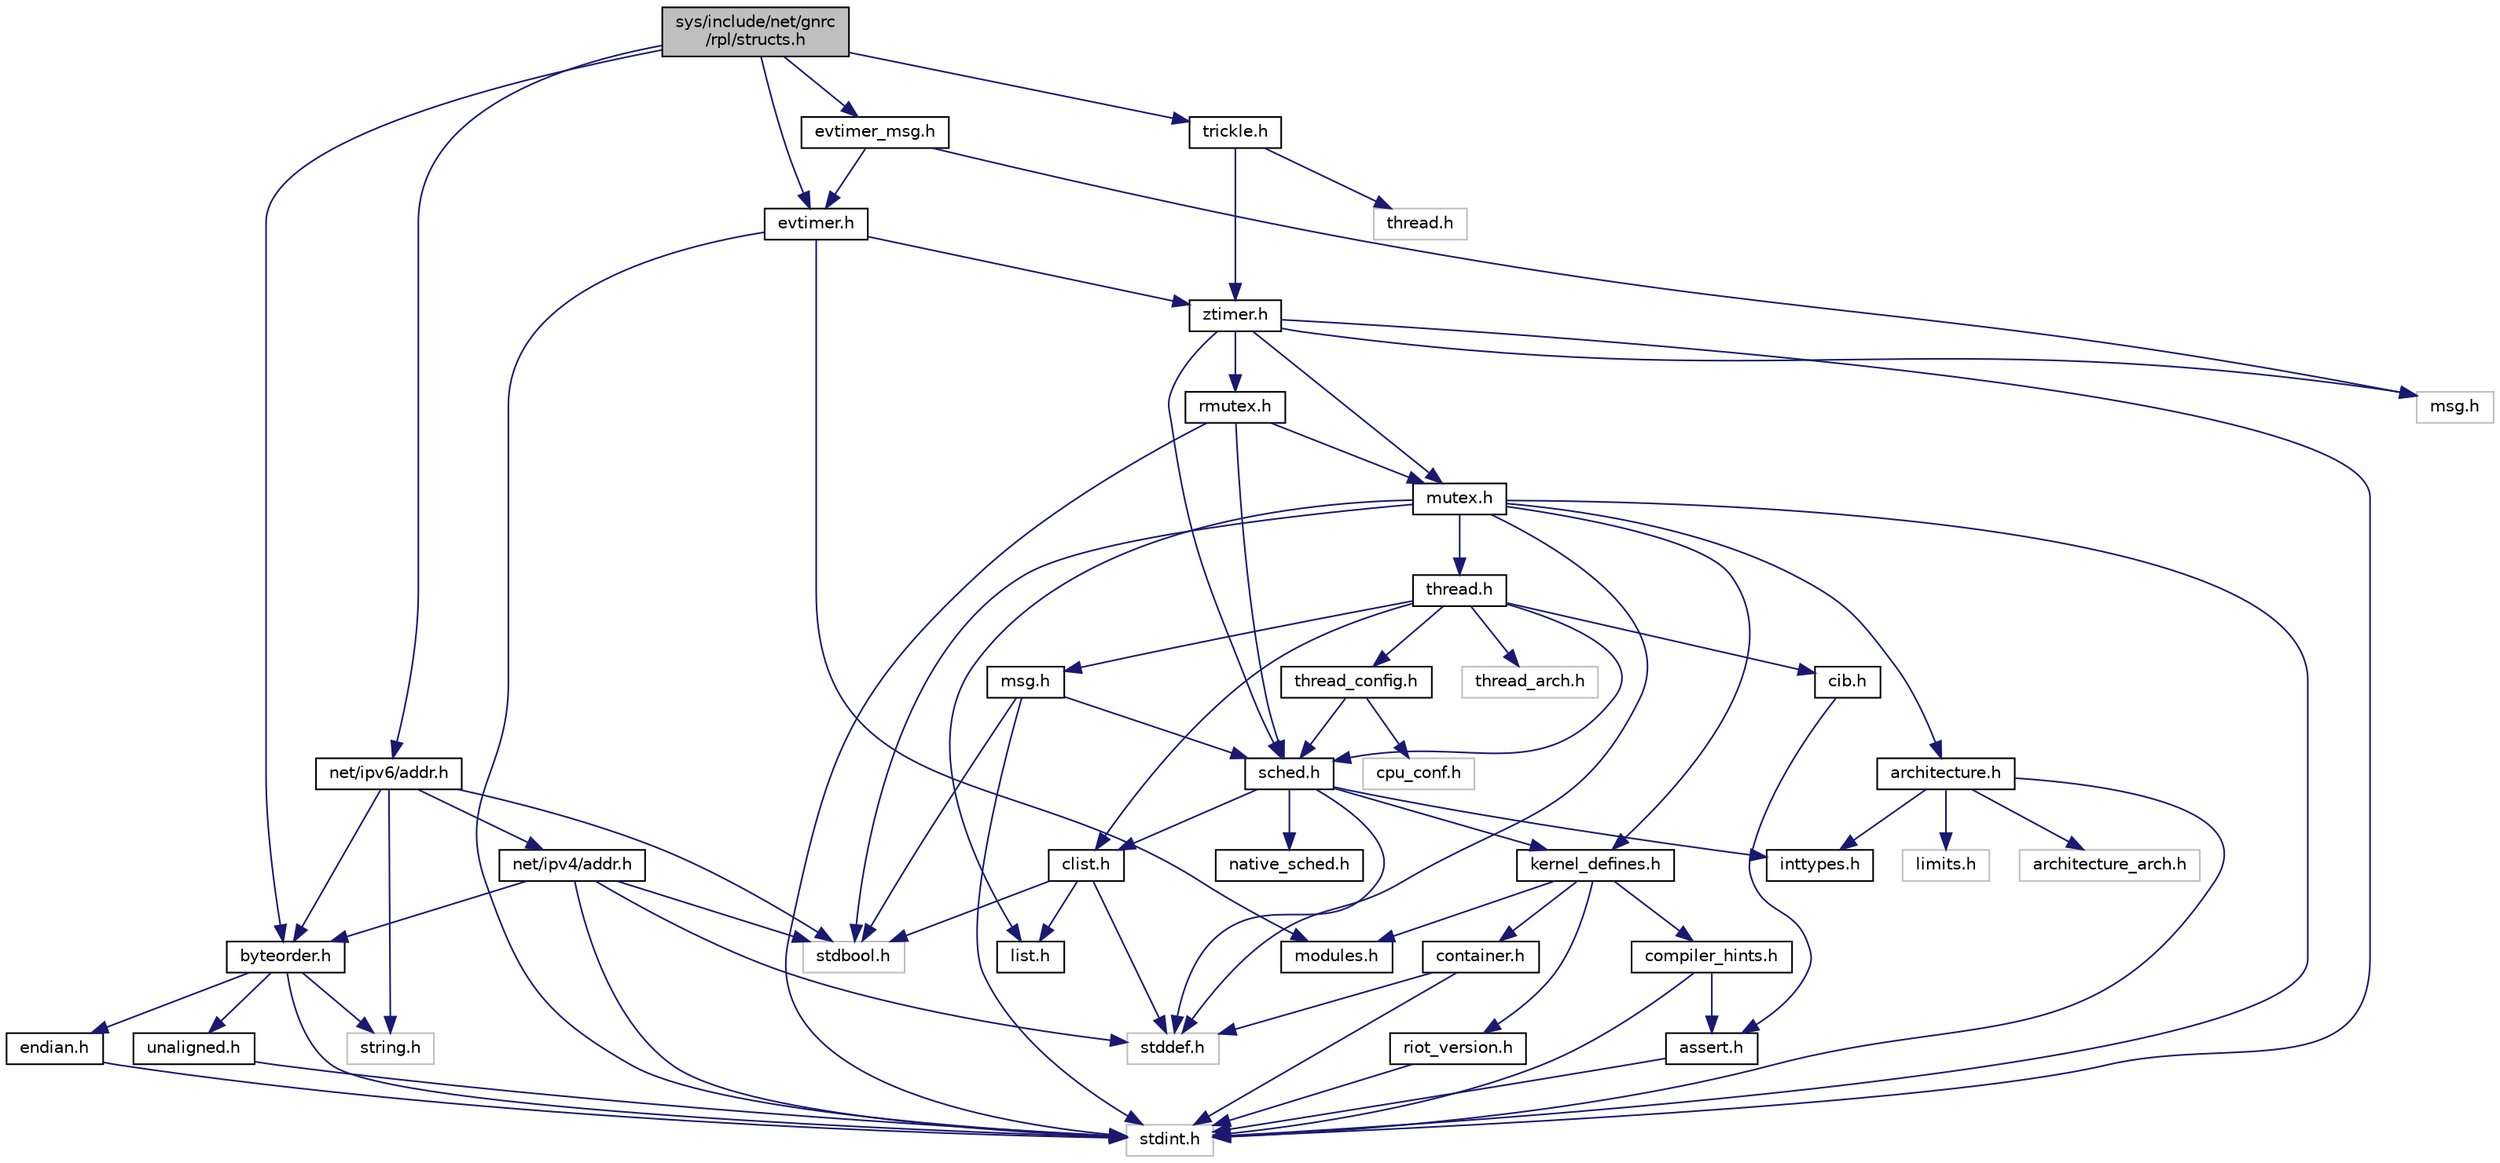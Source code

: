 digraph "sys/include/net/gnrc/rpl/structs.h"
{
 // LATEX_PDF_SIZE
  edge [fontname="Helvetica",fontsize="10",labelfontname="Helvetica",labelfontsize="10"];
  node [fontname="Helvetica",fontsize="10",shape=record];
  Node1 [label="sys/include/net/gnrc\l/rpl/structs.h",height=0.2,width=0.4,color="black", fillcolor="grey75", style="filled", fontcolor="black",tooltip="RPL data structs."];
  Node1 -> Node2 [color="midnightblue",fontsize="10",style="solid",fontname="Helvetica"];
  Node2 [label="byteorder.h",height=0.2,width=0.4,color="black", fillcolor="white", style="filled",URL="$byteorder_8h.html",tooltip="Functions to work with different byte orders."];
  Node2 -> Node3 [color="midnightblue",fontsize="10",style="solid",fontname="Helvetica"];
  Node3 [label="string.h",height=0.2,width=0.4,color="grey75", fillcolor="white", style="filled",tooltip=" "];
  Node2 -> Node4 [color="midnightblue",fontsize="10",style="solid",fontname="Helvetica"];
  Node4 [label="stdint.h",height=0.2,width=0.4,color="grey75", fillcolor="white", style="filled",tooltip=" "];
  Node2 -> Node5 [color="midnightblue",fontsize="10",style="solid",fontname="Helvetica"];
  Node5 [label="endian.h",height=0.2,width=0.4,color="black", fillcolor="white", style="filled",URL="$endian_8h.html",tooltip="libc header for endian conversion"];
  Node5 -> Node4 [color="midnightblue",fontsize="10",style="solid",fontname="Helvetica"];
  Node2 -> Node6 [color="midnightblue",fontsize="10",style="solid",fontname="Helvetica"];
  Node6 [label="unaligned.h",height=0.2,width=0.4,color="black", fillcolor="white", style="filled",URL="$unaligned_8h.html",tooltip="Unaligned but safe memory access functions."];
  Node6 -> Node4 [color="midnightblue",fontsize="10",style="solid",fontname="Helvetica"];
  Node1 -> Node7 [color="midnightblue",fontsize="10",style="solid",fontname="Helvetica"];
  Node7 [label="net/ipv6/addr.h",height=0.2,width=0.4,color="black", fillcolor="white", style="filled",URL="$ipv6_2addr_8h.html",tooltip="Definitions for IPv6 addresses."];
  Node7 -> Node8 [color="midnightblue",fontsize="10",style="solid",fontname="Helvetica"];
  Node8 [label="stdbool.h",height=0.2,width=0.4,color="grey75", fillcolor="white", style="filled",tooltip=" "];
  Node7 -> Node3 [color="midnightblue",fontsize="10",style="solid",fontname="Helvetica"];
  Node7 -> Node2 [color="midnightblue",fontsize="10",style="solid",fontname="Helvetica"];
  Node7 -> Node9 [color="midnightblue",fontsize="10",style="solid",fontname="Helvetica"];
  Node9 [label="net/ipv4/addr.h",height=0.2,width=0.4,color="black", fillcolor="white", style="filled",URL="$ipv4_2addr_8h.html",tooltip="IPv4 address type and helper functions definitions."];
  Node9 -> Node8 [color="midnightblue",fontsize="10",style="solid",fontname="Helvetica"];
  Node9 -> Node4 [color="midnightblue",fontsize="10",style="solid",fontname="Helvetica"];
  Node9 -> Node10 [color="midnightblue",fontsize="10",style="solid",fontname="Helvetica"];
  Node10 [label="stddef.h",height=0.2,width=0.4,color="grey75", fillcolor="white", style="filled",tooltip=" "];
  Node9 -> Node2 [color="midnightblue",fontsize="10",style="solid",fontname="Helvetica"];
  Node1 -> Node11 [color="midnightblue",fontsize="10",style="solid",fontname="Helvetica"];
  Node11 [label="evtimer.h",height=0.2,width=0.4,color="black", fillcolor="white", style="filled",URL="$evtimer_8h.html",tooltip="evtimer API definitions"];
  Node11 -> Node4 [color="midnightblue",fontsize="10",style="solid",fontname="Helvetica"];
  Node11 -> Node12 [color="midnightblue",fontsize="10",style="solid",fontname="Helvetica"];
  Node12 [label="modules.h",height=0.2,width=0.4,color="black", fillcolor="white", style="filled",URL="$modules_8h.html",tooltip="Common macros and compiler attributes/pragmas configuration."];
  Node11 -> Node13 [color="midnightblue",fontsize="10",style="solid",fontname="Helvetica"];
  Node13 [label="ztimer.h",height=0.2,width=0.4,color="black", fillcolor="white", style="filled",URL="$ztimer_8h.html",tooltip="ztimer API"];
  Node13 -> Node4 [color="midnightblue",fontsize="10",style="solid",fontname="Helvetica"];
  Node13 -> Node14 [color="midnightblue",fontsize="10",style="solid",fontname="Helvetica"];
  Node14 [label="sched.h",height=0.2,width=0.4,color="black", fillcolor="white", style="filled",URL="$sched_8h.html",tooltip="Scheduler API definition."];
  Node14 -> Node10 [color="midnightblue",fontsize="10",style="solid",fontname="Helvetica"];
  Node14 -> Node15 [color="midnightblue",fontsize="10",style="solid",fontname="Helvetica"];
  Node15 [label="inttypes.h",height=0.2,width=0.4,color="black", fillcolor="white", style="filled",URL="$inttypes_8h.html",tooltip="Adds include for missing inttype definitions."];
  Node14 -> Node16 [color="midnightblue",fontsize="10",style="solid",fontname="Helvetica"];
  Node16 [label="kernel_defines.h",height=0.2,width=0.4,color="black", fillcolor="white", style="filled",URL="$kernel__defines_8h.html",tooltip="Common macros and compiler attributes/pragmas configuration."];
  Node16 -> Node12 [color="midnightblue",fontsize="10",style="solid",fontname="Helvetica"];
  Node16 -> Node17 [color="midnightblue",fontsize="10",style="solid",fontname="Helvetica"];
  Node17 [label="riot_version.h",height=0.2,width=0.4,color="black", fillcolor="white", style="filled",URL="$riot__version_8h.html",tooltip="Common macros and compiler attributes/pragmas configuration."];
  Node17 -> Node4 [color="midnightblue",fontsize="10",style="solid",fontname="Helvetica"];
  Node16 -> Node18 [color="midnightblue",fontsize="10",style="solid",fontname="Helvetica"];
  Node18 [label="compiler_hints.h",height=0.2,width=0.4,color="black", fillcolor="white", style="filled",URL="$compiler__hints_8h.html",tooltip="Common macros and compiler attributes/pragmas configuration."];
  Node18 -> Node19 [color="midnightblue",fontsize="10",style="solid",fontname="Helvetica"];
  Node19 [label="assert.h",height=0.2,width=0.4,color="black", fillcolor="white", style="filled",URL="$assert_8h.html",tooltip="POSIX.1-2008 compliant version of the assert macro."];
  Node19 -> Node4 [color="midnightblue",fontsize="10",style="solid",fontname="Helvetica"];
  Node18 -> Node4 [color="midnightblue",fontsize="10",style="solid",fontname="Helvetica"];
  Node16 -> Node20 [color="midnightblue",fontsize="10",style="solid",fontname="Helvetica"];
  Node20 [label="container.h",height=0.2,width=0.4,color="black", fillcolor="white", style="filled",URL="$container_8h.html",tooltip="Common macros and compiler attributes/pragmas configuration."];
  Node20 -> Node10 [color="midnightblue",fontsize="10",style="solid",fontname="Helvetica"];
  Node20 -> Node4 [color="midnightblue",fontsize="10",style="solid",fontname="Helvetica"];
  Node14 -> Node21 [color="midnightblue",fontsize="10",style="solid",fontname="Helvetica"];
  Node21 [label="native_sched.h",height=0.2,width=0.4,color="black", fillcolor="white", style="filled",URL="$native__sched_8h.html",tooltip="Add definitions required on the native board."];
  Node14 -> Node22 [color="midnightblue",fontsize="10",style="solid",fontname="Helvetica"];
  Node22 [label="clist.h",height=0.2,width=0.4,color="black", fillcolor="white", style="filled",URL="$clist_8h.html",tooltip="Circular linked list."];
  Node22 -> Node8 [color="midnightblue",fontsize="10",style="solid",fontname="Helvetica"];
  Node22 -> Node10 [color="midnightblue",fontsize="10",style="solid",fontname="Helvetica"];
  Node22 -> Node23 [color="midnightblue",fontsize="10",style="solid",fontname="Helvetica"];
  Node23 [label="list.h",height=0.2,width=0.4,color="black", fillcolor="white", style="filled",URL="$list_8h.html",tooltip="Intrusive linked list."];
  Node13 -> Node24 [color="midnightblue",fontsize="10",style="solid",fontname="Helvetica"];
  Node24 [label="msg.h",height=0.2,width=0.4,color="grey75", fillcolor="white", style="filled",tooltip=" "];
  Node13 -> Node25 [color="midnightblue",fontsize="10",style="solid",fontname="Helvetica"];
  Node25 [label="mutex.h",height=0.2,width=0.4,color="black", fillcolor="white", style="filled",URL="$mutex_8h.html",tooltip="Mutex for thread synchronization."];
  Node25 -> Node10 [color="midnightblue",fontsize="10",style="solid",fontname="Helvetica"];
  Node25 -> Node4 [color="midnightblue",fontsize="10",style="solid",fontname="Helvetica"];
  Node25 -> Node8 [color="midnightblue",fontsize="10",style="solid",fontname="Helvetica"];
  Node25 -> Node26 [color="midnightblue",fontsize="10",style="solid",fontname="Helvetica"];
  Node26 [label="architecture.h",height=0.2,width=0.4,color="black", fillcolor="white", style="filled",URL="$architecture_8h.html",tooltip="Platform-independent access to architecture details."];
  Node26 -> Node4 [color="midnightblue",fontsize="10",style="solid",fontname="Helvetica"];
  Node26 -> Node15 [color="midnightblue",fontsize="10",style="solid",fontname="Helvetica"];
  Node26 -> Node27 [color="midnightblue",fontsize="10",style="solid",fontname="Helvetica"];
  Node27 [label="limits.h",height=0.2,width=0.4,color="grey75", fillcolor="white", style="filled",tooltip=" "];
  Node26 -> Node28 [color="midnightblue",fontsize="10",style="solid",fontname="Helvetica"];
  Node28 [label="architecture_arch.h",height=0.2,width=0.4,color="grey75", fillcolor="white", style="filled",tooltip=" "];
  Node25 -> Node16 [color="midnightblue",fontsize="10",style="solid",fontname="Helvetica"];
  Node25 -> Node23 [color="midnightblue",fontsize="10",style="solid",fontname="Helvetica"];
  Node25 -> Node29 [color="midnightblue",fontsize="10",style="solid",fontname="Helvetica"];
  Node29 [label="thread.h",height=0.2,width=0.4,color="black", fillcolor="white", style="filled",URL="$core_2include_2thread_8h.html",tooltip="Threading API."];
  Node29 -> Node22 [color="midnightblue",fontsize="10",style="solid",fontname="Helvetica"];
  Node29 -> Node30 [color="midnightblue",fontsize="10",style="solid",fontname="Helvetica"];
  Node30 [label="cib.h",height=0.2,width=0.4,color="black", fillcolor="white", style="filled",URL="$cib_8h.html",tooltip="Circular integer buffer interface."];
  Node30 -> Node19 [color="midnightblue",fontsize="10",style="solid",fontname="Helvetica"];
  Node29 -> Node31 [color="midnightblue",fontsize="10",style="solid",fontname="Helvetica"];
  Node31 [label="msg.h",height=0.2,width=0.4,color="black", fillcolor="white", style="filled",URL="$core_2include_2msg_8h.html",tooltip="Messaging API for inter process communication."];
  Node31 -> Node4 [color="midnightblue",fontsize="10",style="solid",fontname="Helvetica"];
  Node31 -> Node8 [color="midnightblue",fontsize="10",style="solid",fontname="Helvetica"];
  Node31 -> Node14 [color="midnightblue",fontsize="10",style="solid",fontname="Helvetica"];
  Node29 -> Node14 [color="midnightblue",fontsize="10",style="solid",fontname="Helvetica"];
  Node29 -> Node32 [color="midnightblue",fontsize="10",style="solid",fontname="Helvetica"];
  Node32 [label="thread_config.h",height=0.2,width=0.4,color="black", fillcolor="white", style="filled",URL="$thread__config_8h.html",tooltip="Thread configuration defines."];
  Node32 -> Node33 [color="midnightblue",fontsize="10",style="solid",fontname="Helvetica"];
  Node33 [label="cpu_conf.h",height=0.2,width=0.4,color="grey75", fillcolor="white", style="filled",tooltip=" "];
  Node32 -> Node14 [color="midnightblue",fontsize="10",style="solid",fontname="Helvetica"];
  Node29 -> Node34 [color="midnightblue",fontsize="10",style="solid",fontname="Helvetica"];
  Node34 [label="thread_arch.h",height=0.2,width=0.4,color="grey75", fillcolor="white", style="filled",tooltip=" "];
  Node13 -> Node35 [color="midnightblue",fontsize="10",style="solid",fontname="Helvetica"];
  Node35 [label="rmutex.h",height=0.2,width=0.4,color="black", fillcolor="white", style="filled",URL="$rmutex_8h.html",tooltip="Recursive Mutex for thread synchronization."];
  Node35 -> Node4 [color="midnightblue",fontsize="10",style="solid",fontname="Helvetica"];
  Node35 -> Node25 [color="midnightblue",fontsize="10",style="solid",fontname="Helvetica"];
  Node35 -> Node14 [color="midnightblue",fontsize="10",style="solid",fontname="Helvetica"];
  Node1 -> Node36 [color="midnightblue",fontsize="10",style="solid",fontname="Helvetica"];
  Node36 [label="evtimer_msg.h",height=0.2,width=0.4,color="black", fillcolor="white", style="filled",URL="$evtimer__msg_8h.html",tooltip="IPC-based evtimer definitions."];
  Node36 -> Node24 [color="midnightblue",fontsize="10",style="solid",fontname="Helvetica"];
  Node36 -> Node11 [color="midnightblue",fontsize="10",style="solid",fontname="Helvetica"];
  Node1 -> Node37 [color="midnightblue",fontsize="10",style="solid",fontname="Helvetica"];
  Node37 [label="trickle.h",height=0.2,width=0.4,color="black", fillcolor="white", style="filled",URL="$trickle_8h.html",tooltip="Trickle timer interface definition."];
  Node37 -> Node38 [color="midnightblue",fontsize="10",style="solid",fontname="Helvetica"];
  Node38 [label="thread.h",height=0.2,width=0.4,color="grey75", fillcolor="white", style="filled",tooltip=" "];
  Node37 -> Node13 [color="midnightblue",fontsize="10",style="solid",fontname="Helvetica"];
}
